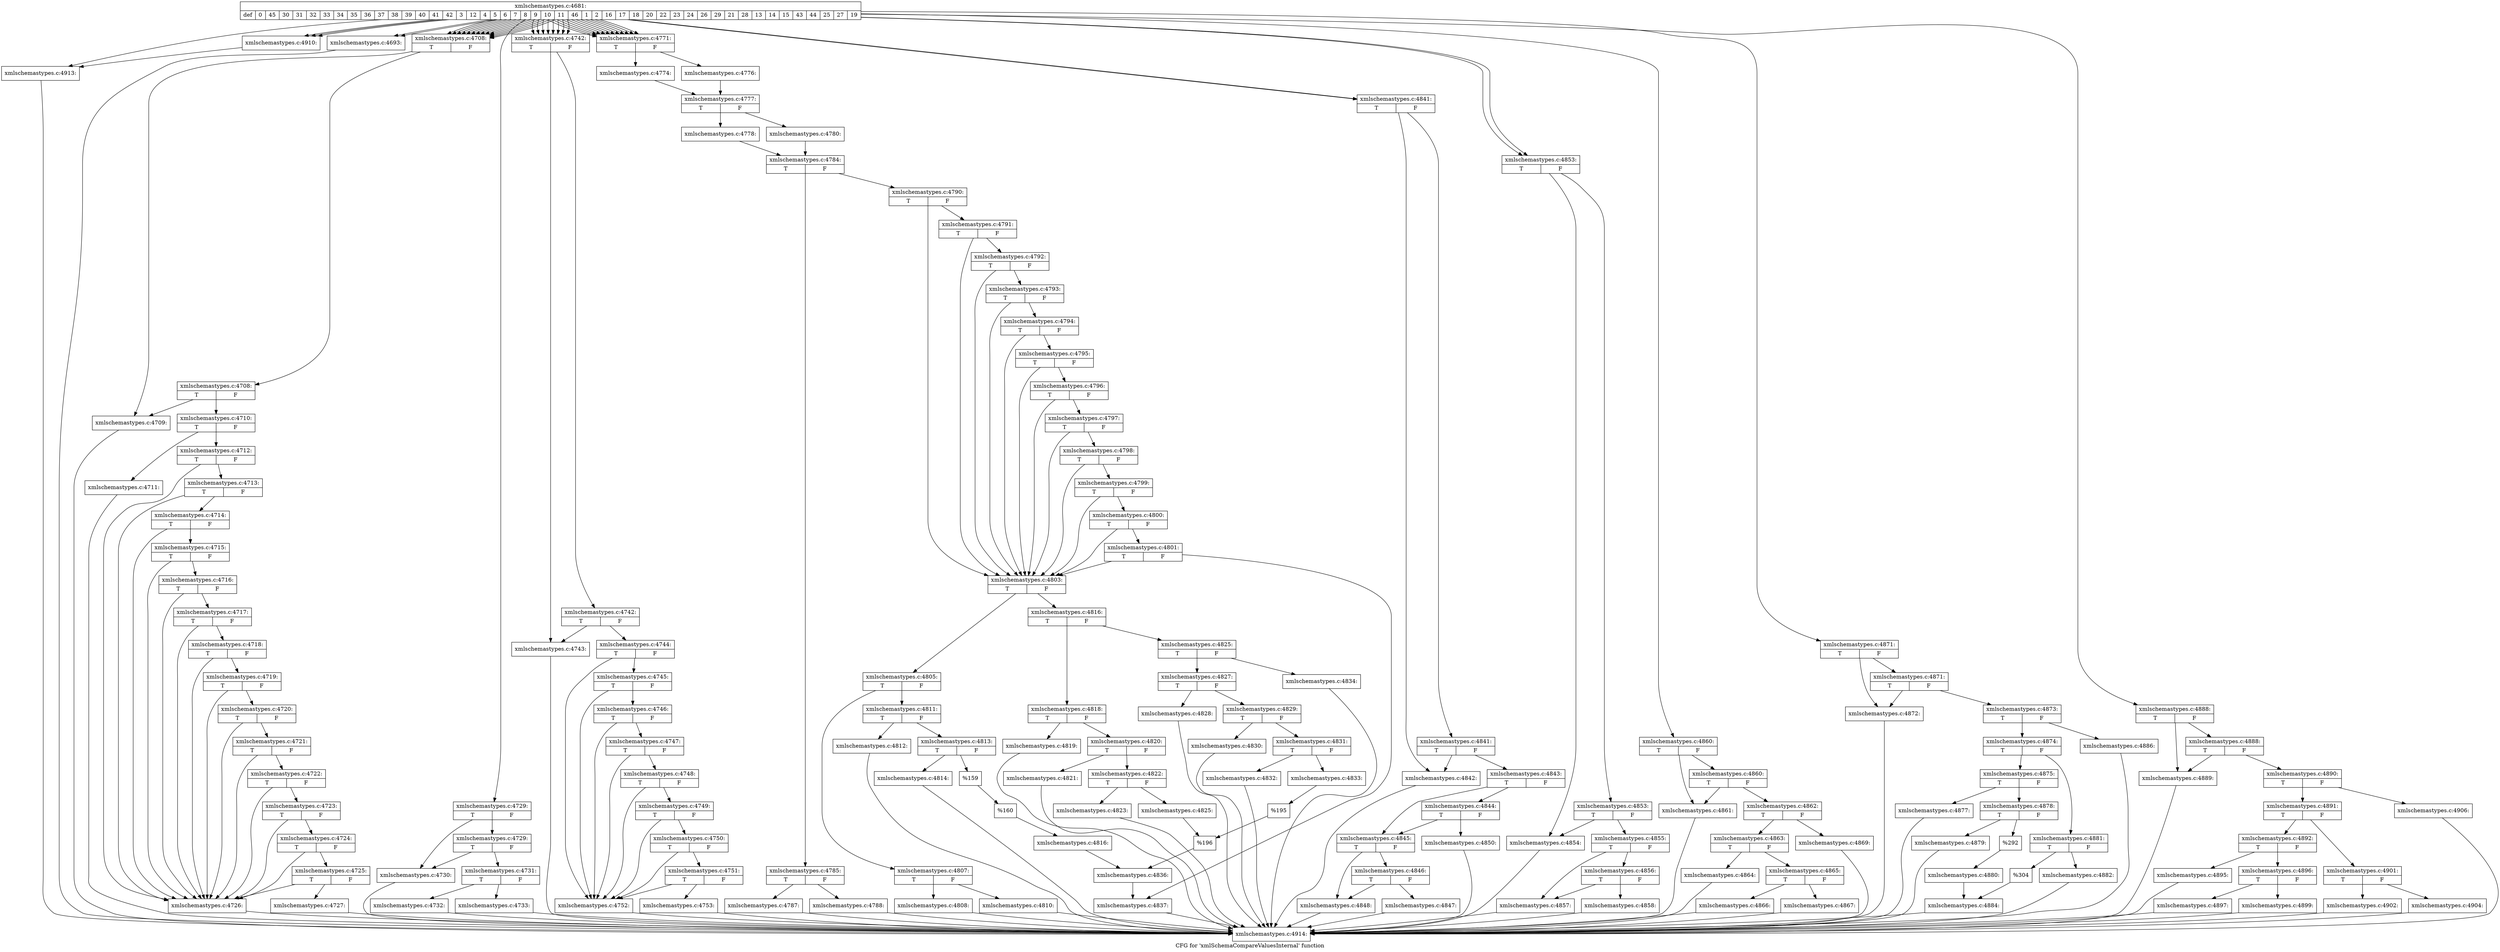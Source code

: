 digraph "CFG for 'xmlSchemaCompareValuesInternal' function" {
	label="CFG for 'xmlSchemaCompareValuesInternal' function";

	Node0x5933190 [shape=record,label="{xmlschemastypes.c:4681:|{<s0>def|<s1>0|<s2>45|<s3>30|<s4>31|<s5>32|<s6>33|<s7>34|<s8>35|<s9>36|<s10>37|<s11>38|<s12>39|<s13>40|<s14>41|<s15>42|<s16>3|<s17>12|<s18>4|<s19>5|<s20>6|<s21>7|<s22>8|<s23>9|<s24>10|<s25>11|<s26>46|<s27>1|<s28>2|<s29>16|<s30>17|<s31>18|<s32>20|<s33>22|<s34>23|<s35>24|<s36>26|<s37>29|<s38>21|<s39>28|<s40>13|<s41>14|<s42>15|<s43>43|<s44>44|<s45>25|<s46>27|<s47>19}}"];
	Node0x5933190 -> Node0x59354d0;
	Node0x5933190 -> Node0x59358f0;
	Node0x5933190 -> Node0x59358f0;
	Node0x5933190 -> Node0x5935ae0;
	Node0x5933190 -> Node0x5935ae0;
	Node0x5933190 -> Node0x5935ae0;
	Node0x5933190 -> Node0x5935ae0;
	Node0x5933190 -> Node0x5935ae0;
	Node0x5933190 -> Node0x5935ae0;
	Node0x5933190 -> Node0x5935ae0;
	Node0x5933190 -> Node0x5935ae0;
	Node0x5933190 -> Node0x5935ae0;
	Node0x5933190 -> Node0x5935ae0;
	Node0x5933190 -> Node0x5935ae0;
	Node0x5933190 -> Node0x5935ae0;
	Node0x5933190 -> Node0x5935ae0;
	Node0x5933190 -> Node0x5935ae0;
	Node0x5933190 -> Node0x5939d50;
	Node0x5933190 -> Node0x593b110;
	Node0x5933190 -> Node0x593b110;
	Node0x5933190 -> Node0x593b110;
	Node0x5933190 -> Node0x593b110;
	Node0x5933190 -> Node0x593b110;
	Node0x5933190 -> Node0x593b110;
	Node0x5933190 -> Node0x593b110;
	Node0x5933190 -> Node0x593b110;
	Node0x5933190 -> Node0x593ac70;
	Node0x5933190 -> Node0x593ac70;
	Node0x5933190 -> Node0x593ac70;
	Node0x5933190 -> Node0x593ac70;
	Node0x5933190 -> Node0x593ac70;
	Node0x5933190 -> Node0x593ac70;
	Node0x5933190 -> Node0x593ac70;
	Node0x5933190 -> Node0x593ac70;
	Node0x5933190 -> Node0x593ac70;
	Node0x5933190 -> Node0x593ac70;
	Node0x5933190 -> Node0x593ac70;
	Node0x5933190 -> Node0x593ac70;
	Node0x5933190 -> Node0x5947a40;
	Node0x5933190 -> Node0x5947a40;
	Node0x5933190 -> Node0x594a6a0;
	Node0x5933190 -> Node0x594a6a0;
	Node0x5933190 -> Node0x594b8b0;
	Node0x5933190 -> Node0x594da20;
	Node0x5933190 -> Node0x59514c0;
	Node0x5933190 -> Node0x59520d0;
	Node0x5933190 -> Node0x59520d0;
	Node0x5933190 -> Node0x59520d0;
	Node0x59358f0 [shape=record,label="{xmlschemastypes.c:4693:}"];
	Node0x59358f0 -> Node0x5934130;
	Node0x5935ae0 [shape=record,label="{xmlschemastypes.c:4708:|{<s0>T|<s1>F}}"];
	Node0x5935ae0 -> Node0x5935700;
	Node0x5935ae0 -> Node0x59357a0;
	Node0x59357a0 [shape=record,label="{xmlschemastypes.c:4708:|{<s0>T|<s1>F}}"];
	Node0x59357a0 -> Node0x5935700;
	Node0x59357a0 -> Node0x5935750;
	Node0x5935700 [shape=record,label="{xmlschemastypes.c:4709:}"];
	Node0x5935700 -> Node0x5934130;
	Node0x5935750 [shape=record,label="{xmlschemastypes.c:4710:|{<s0>T|<s1>F}}"];
	Node0x5935750 -> Node0x59367b0;
	Node0x5935750 -> Node0x5936800;
	Node0x59367b0 [shape=record,label="{xmlschemastypes.c:4711:}"];
	Node0x59367b0 -> Node0x5934130;
	Node0x5936800 [shape=record,label="{xmlschemastypes.c:4712:|{<s0>T|<s1>F}}"];
	Node0x5936800 -> Node0x5937360;
	Node0x5936800 -> Node0x5937bd0;
	Node0x5937bd0 [shape=record,label="{xmlschemastypes.c:4713:|{<s0>T|<s1>F}}"];
	Node0x5937bd0 -> Node0x5937360;
	Node0x5937bd0 -> Node0x5937b80;
	Node0x5937b80 [shape=record,label="{xmlschemastypes.c:4714:|{<s0>T|<s1>F}}"];
	Node0x5937b80 -> Node0x5937360;
	Node0x5937b80 -> Node0x5937b30;
	Node0x5937b30 [shape=record,label="{xmlschemastypes.c:4715:|{<s0>T|<s1>F}}"];
	Node0x5937b30 -> Node0x5937360;
	Node0x5937b30 -> Node0x5937ae0;
	Node0x5937ae0 [shape=record,label="{xmlschemastypes.c:4716:|{<s0>T|<s1>F}}"];
	Node0x5937ae0 -> Node0x5937360;
	Node0x5937ae0 -> Node0x5937a90;
	Node0x5937a90 [shape=record,label="{xmlschemastypes.c:4717:|{<s0>T|<s1>F}}"];
	Node0x5937a90 -> Node0x5937360;
	Node0x5937a90 -> Node0x5937a40;
	Node0x5937a40 [shape=record,label="{xmlschemastypes.c:4718:|{<s0>T|<s1>F}}"];
	Node0x5937a40 -> Node0x5937360;
	Node0x5937a40 -> Node0x59379f0;
	Node0x59379f0 [shape=record,label="{xmlschemastypes.c:4719:|{<s0>T|<s1>F}}"];
	Node0x59379f0 -> Node0x5937360;
	Node0x59379f0 -> Node0x59379a0;
	Node0x59379a0 [shape=record,label="{xmlschemastypes.c:4720:|{<s0>T|<s1>F}}"];
	Node0x59379a0 -> Node0x5937360;
	Node0x59379a0 -> Node0x5937950;
	Node0x5937950 [shape=record,label="{xmlschemastypes.c:4721:|{<s0>T|<s1>F}}"];
	Node0x5937950 -> Node0x5937360;
	Node0x5937950 -> Node0x5937900;
	Node0x5937900 [shape=record,label="{xmlschemastypes.c:4722:|{<s0>T|<s1>F}}"];
	Node0x5937900 -> Node0x5937360;
	Node0x5937900 -> Node0x59378b0;
	Node0x59378b0 [shape=record,label="{xmlschemastypes.c:4723:|{<s0>T|<s1>F}}"];
	Node0x59378b0 -> Node0x5937360;
	Node0x59378b0 -> Node0x5937860;
	Node0x5937860 [shape=record,label="{xmlschemastypes.c:4724:|{<s0>T|<s1>F}}"];
	Node0x5937860 -> Node0x5937360;
	Node0x5937860 -> Node0x5937810;
	Node0x5937810 [shape=record,label="{xmlschemastypes.c:4725:|{<s0>T|<s1>F}}"];
	Node0x5937810 -> Node0x5937360;
	Node0x5937810 -> Node0x59377c0;
	Node0x5937360 [shape=record,label="{xmlschemastypes.c:4726:}"];
	Node0x5937360 -> Node0x5934130;
	Node0x59377c0 [shape=record,label="{xmlschemastypes.c:4727:}"];
	Node0x59377c0 -> Node0x5934130;
	Node0x5939d50 [shape=record,label="{xmlschemastypes.c:4729:|{<s0>T|<s1>F}}"];
	Node0x5939d50 -> Node0x5939e00;
	Node0x5939d50 -> Node0x5939ea0;
	Node0x5939ea0 [shape=record,label="{xmlschemastypes.c:4729:|{<s0>T|<s1>F}}"];
	Node0x5939ea0 -> Node0x5939e00;
	Node0x5939ea0 -> Node0x5939e50;
	Node0x5939e00 [shape=record,label="{xmlschemastypes.c:4730:}"];
	Node0x5939e00 -> Node0x5934130;
	Node0x5939e50 [shape=record,label="{xmlschemastypes.c:4731:|{<s0>T|<s1>F}}"];
	Node0x5939e50 -> Node0x593a580;
	Node0x5939e50 -> Node0x593a5d0;
	Node0x593a580 [shape=record,label="{xmlschemastypes.c:4732:}"];
	Node0x593a580 -> Node0x5934130;
	Node0x593a5d0 [shape=record,label="{xmlschemastypes.c:4733:}"];
	Node0x593a5d0 -> Node0x5934130;
	Node0x593b110 [shape=record,label="{xmlschemastypes.c:4742:|{<s0>T|<s1>F}}"];
	Node0x593b110 -> Node0x593b160;
	Node0x593b110 -> Node0x593b200;
	Node0x593b200 [shape=record,label="{xmlschemastypes.c:4742:|{<s0>T|<s1>F}}"];
	Node0x593b200 -> Node0x593b160;
	Node0x593b200 -> Node0x593b1b0;
	Node0x593b160 [shape=record,label="{xmlschemastypes.c:4743:}"];
	Node0x593b160 -> Node0x5934130;
	Node0x593b1b0 [shape=record,label="{xmlschemastypes.c:4744:|{<s0>T|<s1>F}}"];
	Node0x593b1b0 -> Node0x593b6d0;
	Node0x593b1b0 -> Node0x593ba70;
	Node0x593ba70 [shape=record,label="{xmlschemastypes.c:4745:|{<s0>T|<s1>F}}"];
	Node0x593ba70 -> Node0x593b6d0;
	Node0x593ba70 -> Node0x593b9f0;
	Node0x593b9f0 [shape=record,label="{xmlschemastypes.c:4746:|{<s0>T|<s1>F}}"];
	Node0x593b9f0 -> Node0x593b6d0;
	Node0x593b9f0 -> Node0x593b970;
	Node0x593b970 [shape=record,label="{xmlschemastypes.c:4747:|{<s0>T|<s1>F}}"];
	Node0x593b970 -> Node0x593b6d0;
	Node0x593b970 -> Node0x593b8f0;
	Node0x593b8f0 [shape=record,label="{xmlschemastypes.c:4748:|{<s0>T|<s1>F}}"];
	Node0x593b8f0 -> Node0x593b6d0;
	Node0x593b8f0 -> Node0x593b870;
	Node0x593b870 [shape=record,label="{xmlschemastypes.c:4749:|{<s0>T|<s1>F}}"];
	Node0x593b870 -> Node0x593b6d0;
	Node0x593b870 -> Node0x593b7f0;
	Node0x593b7f0 [shape=record,label="{xmlschemastypes.c:4750:|{<s0>T|<s1>F}}"];
	Node0x593b7f0 -> Node0x593b6d0;
	Node0x593b7f0 -> Node0x593b770;
	Node0x593b770 [shape=record,label="{xmlschemastypes.c:4751:|{<s0>T|<s1>F}}"];
	Node0x593b770 -> Node0x593b6d0;
	Node0x593b770 -> Node0x593b720;
	Node0x593b6d0 [shape=record,label="{xmlschemastypes.c:4752:}"];
	Node0x593b6d0 -> Node0x5934130;
	Node0x593b720 [shape=record,label="{xmlschemastypes.c:4753:}"];
	Node0x593b720 -> Node0x5934130;
	Node0x593ac70 [shape=record,label="{xmlschemastypes.c:4771:|{<s0>T|<s1>F}}"];
	Node0x593ac70 -> Node0x5935c50;
	Node0x593ac70 -> Node0x5935cf0;
	Node0x5935c50 [shape=record,label="{xmlschemastypes.c:4774:}"];
	Node0x5935c50 -> Node0x5935ca0;
	Node0x5935cf0 [shape=record,label="{xmlschemastypes.c:4776:}"];
	Node0x5935cf0 -> Node0x5935ca0;
	Node0x5935ca0 [shape=record,label="{xmlschemastypes.c:4777:|{<s0>T|<s1>F}}"];
	Node0x5935ca0 -> Node0x593e900;
	Node0x5935ca0 -> Node0x593e9a0;
	Node0x593e900 [shape=record,label="{xmlschemastypes.c:4778:}"];
	Node0x593e900 -> Node0x593e950;
	Node0x593e9a0 [shape=record,label="{xmlschemastypes.c:4780:}"];
	Node0x593e9a0 -> Node0x593e950;
	Node0x593e950 [shape=record,label="{xmlschemastypes.c:4784:|{<s0>T|<s1>F}}"];
	Node0x593e950 -> Node0x593f1c0;
	Node0x593e950 -> Node0x593f210;
	Node0x593f1c0 [shape=record,label="{xmlschemastypes.c:4785:|{<s0>T|<s1>F}}"];
	Node0x593f1c0 -> Node0x593f850;
	Node0x593f1c0 -> Node0x593f8a0;
	Node0x593f850 [shape=record,label="{xmlschemastypes.c:4787:}"];
	Node0x593f850 -> Node0x5934130;
	Node0x593f8a0 [shape=record,label="{xmlschemastypes.c:4788:}"];
	Node0x593f8a0 -> Node0x5934130;
	Node0x593f210 [shape=record,label="{xmlschemastypes.c:4790:|{<s0>T|<s1>F}}"];
	Node0x593f210 -> Node0x593ff90;
	Node0x593f210 -> Node0x5940530;
	Node0x5940530 [shape=record,label="{xmlschemastypes.c:4791:|{<s0>T|<s1>F}}"];
	Node0x5940530 -> Node0x593ff90;
	Node0x5940530 -> Node0x59404b0;
	Node0x59404b0 [shape=record,label="{xmlschemastypes.c:4792:|{<s0>T|<s1>F}}"];
	Node0x59404b0 -> Node0x593ff90;
	Node0x59404b0 -> Node0x5940430;
	Node0x5940430 [shape=record,label="{xmlschemastypes.c:4793:|{<s0>T|<s1>F}}"];
	Node0x5940430 -> Node0x593ff90;
	Node0x5940430 -> Node0x59403b0;
	Node0x59403b0 [shape=record,label="{xmlschemastypes.c:4794:|{<s0>T|<s1>F}}"];
	Node0x59403b0 -> Node0x593ff90;
	Node0x59403b0 -> Node0x5940330;
	Node0x5940330 [shape=record,label="{xmlschemastypes.c:4795:|{<s0>T|<s1>F}}"];
	Node0x5940330 -> Node0x593ff90;
	Node0x5940330 -> Node0x59402b0;
	Node0x59402b0 [shape=record,label="{xmlschemastypes.c:4796:|{<s0>T|<s1>F}}"];
	Node0x59402b0 -> Node0x593ff90;
	Node0x59402b0 -> Node0x5940230;
	Node0x5940230 [shape=record,label="{xmlschemastypes.c:4797:|{<s0>T|<s1>F}}"];
	Node0x5940230 -> Node0x593ff90;
	Node0x5940230 -> Node0x59401b0;
	Node0x59401b0 [shape=record,label="{xmlschemastypes.c:4798:|{<s0>T|<s1>F}}"];
	Node0x59401b0 -> Node0x593ff90;
	Node0x59401b0 -> Node0x5940130;
	Node0x5940130 [shape=record,label="{xmlschemastypes.c:4799:|{<s0>T|<s1>F}}"];
	Node0x5940130 -> Node0x593ff90;
	Node0x5940130 -> Node0x59400b0;
	Node0x59400b0 [shape=record,label="{xmlschemastypes.c:4800:|{<s0>T|<s1>F}}"];
	Node0x59400b0 -> Node0x593ff90;
	Node0x59400b0 -> Node0x5940030;
	Node0x5940030 [shape=record,label="{xmlschemastypes.c:4801:|{<s0>T|<s1>F}}"];
	Node0x5940030 -> Node0x593ff90;
	Node0x5940030 -> Node0x593ffe0;
	Node0x593ff90 [shape=record,label="{xmlschemastypes.c:4803:|{<s0>T|<s1>F}}"];
	Node0x593ff90 -> Node0x5941f20;
	Node0x593ff90 -> Node0x5941fc0;
	Node0x5941f20 [shape=record,label="{xmlschemastypes.c:4805:|{<s0>T|<s1>F}}"];
	Node0x5941f20 -> Node0x5942320;
	Node0x5941f20 -> Node0x59423c0;
	Node0x5942320 [shape=record,label="{xmlschemastypes.c:4807:|{<s0>T|<s1>F}}"];
	Node0x5942320 -> Node0x5942720;
	Node0x5942320 -> Node0x59427c0;
	Node0x5942720 [shape=record,label="{xmlschemastypes.c:4808:}"];
	Node0x5942720 -> Node0x5934130;
	Node0x59427c0 [shape=record,label="{xmlschemastypes.c:4810:}"];
	Node0x59427c0 -> Node0x5934130;
	Node0x59423c0 [shape=record,label="{xmlschemastypes.c:4811:|{<s0>T|<s1>F}}"];
	Node0x59423c0 -> Node0x5942770;
	Node0x59423c0 -> Node0x59436d0;
	Node0x5942770 [shape=record,label="{xmlschemastypes.c:4812:}"];
	Node0x5942770 -> Node0x5934130;
	Node0x59436d0 [shape=record,label="{xmlschemastypes.c:4813:|{<s0>T|<s1>F}}"];
	Node0x59436d0 -> Node0x5943d30;
	Node0x59436d0 -> Node0x59440d0;
	Node0x5943d30 [shape=record,label="{xmlschemastypes.c:4814:}"];
	Node0x5943d30 -> Node0x5934130;
	Node0x59440d0 [shape=record,label="{%159}"];
	Node0x59440d0 -> Node0x59430e0;
	Node0x59430e0 [shape=record,label="{%160}"];
	Node0x59430e0 -> Node0x5942370;
	Node0x5942370 [shape=record,label="{xmlschemastypes.c:4816:}"];
	Node0x5942370 -> Node0x5941f70;
	Node0x5941fc0 [shape=record,label="{xmlschemastypes.c:4816:|{<s0>T|<s1>F}}"];
	Node0x5941fc0 -> Node0x59444d0;
	Node0x5941fc0 -> Node0x5944a50;
	Node0x59444d0 [shape=record,label="{xmlschemastypes.c:4818:|{<s0>T|<s1>F}}"];
	Node0x59444d0 -> Node0x5944c70;
	Node0x59444d0 -> Node0x5944cc0;
	Node0x5944c70 [shape=record,label="{xmlschemastypes.c:4819:}"];
	Node0x5944c70 -> Node0x5934130;
	Node0x5944cc0 [shape=record,label="{xmlschemastypes.c:4820:|{<s0>T|<s1>F}}"];
	Node0x5944cc0 -> Node0x5945230;
	Node0x5944cc0 -> Node0x5945280;
	Node0x5945230 [shape=record,label="{xmlschemastypes.c:4821:}"];
	Node0x5945230 -> Node0x5934130;
	Node0x5945280 [shape=record,label="{xmlschemastypes.c:4822:|{<s0>T|<s1>F}}"];
	Node0x5945280 -> Node0x5945920;
	Node0x5945280 -> Node0x5945ce0;
	Node0x5945920 [shape=record,label="{xmlschemastypes.c:4823:}"];
	Node0x5945920 -> Node0x5934130;
	Node0x5945ce0 [shape=record,label="{xmlschemastypes.c:4825:}"];
	Node0x5945ce0 -> Node0x5944a00;
	Node0x5944a50 [shape=record,label="{xmlschemastypes.c:4825:|{<s0>T|<s1>F}}"];
	Node0x5944a50 -> Node0x59460e0;
	Node0x5944a50 -> Node0x59464f0;
	Node0x59460e0 [shape=record,label="{xmlschemastypes.c:4827:|{<s0>T|<s1>F}}"];
	Node0x59460e0 -> Node0x5946710;
	Node0x59460e0 -> Node0x5946760;
	Node0x5946710 [shape=record,label="{xmlschemastypes.c:4828:}"];
	Node0x5946710 -> Node0x5934130;
	Node0x5946760 [shape=record,label="{xmlschemastypes.c:4829:|{<s0>T|<s1>F}}"];
	Node0x5946760 -> Node0x5946ca0;
	Node0x5946760 -> Node0x5946cf0;
	Node0x5946ca0 [shape=record,label="{xmlschemastypes.c:4830:}"];
	Node0x5946ca0 -> Node0x5934130;
	Node0x5946cf0 [shape=record,label="{xmlschemastypes.c:4831:|{<s0>T|<s1>F}}"];
	Node0x5946cf0 -> Node0x5947350;
	Node0x5946cf0 -> Node0x59473a0;
	Node0x5947350 [shape=record,label="{xmlschemastypes.c:4832:}"];
	Node0x5947350 -> Node0x5934130;
	Node0x59473a0 [shape=record,label="{xmlschemastypes.c:4833:}"];
	Node0x59473a0 -> Node0x59464a0;
	Node0x59464f0 [shape=record,label="{xmlschemastypes.c:4834:}"];
	Node0x59464f0 -> Node0x5934130;
	Node0x59464a0 [shape=record,label="{%195}"];
	Node0x59464a0 -> Node0x5944a00;
	Node0x5944a00 [shape=record,label="{%196}"];
	Node0x5944a00 -> Node0x5941f70;
	Node0x5941f70 [shape=record,label="{xmlschemastypes.c:4836:}"];
	Node0x5941f70 -> Node0x593ffe0;
	Node0x593ffe0 [shape=record,label="{xmlschemastypes.c:4837:}"];
	Node0x593ffe0 -> Node0x5934130;
	Node0x5947a40 [shape=record,label="{xmlschemastypes.c:4841:|{<s0>T|<s1>F}}"];
	Node0x5947a40 -> Node0x5948270;
	Node0x5947a40 -> Node0x5948310;
	Node0x5948310 [shape=record,label="{xmlschemastypes.c:4841:|{<s0>T|<s1>F}}"];
	Node0x5948310 -> Node0x5948270;
	Node0x5948310 -> Node0x59482c0;
	Node0x5948270 [shape=record,label="{xmlschemastypes.c:4842:}"];
	Node0x5948270 -> Node0x5934130;
	Node0x59482c0 [shape=record,label="{xmlschemastypes.c:4843:|{<s0>T|<s1>F}}"];
	Node0x59482c0 -> Node0x59489f0;
	Node0x59482c0 -> Node0x5948a90;
	Node0x5948a90 [shape=record,label="{xmlschemastypes.c:4844:|{<s0>T|<s1>F}}"];
	Node0x5948a90 -> Node0x59489f0;
	Node0x5948a90 -> Node0x5948a40;
	Node0x59489f0 [shape=record,label="{xmlschemastypes.c:4845:|{<s0>T|<s1>F}}"];
	Node0x59489f0 -> Node0x59490a0;
	Node0x59489f0 -> Node0x5949050;
	Node0x59490a0 [shape=record,label="{xmlschemastypes.c:4846:|{<s0>T|<s1>F}}"];
	Node0x59490a0 -> Node0x5949000;
	Node0x59490a0 -> Node0x5949050;
	Node0x5949000 [shape=record,label="{xmlschemastypes.c:4847:}"];
	Node0x5949000 -> Node0x5934130;
	Node0x5949050 [shape=record,label="{xmlschemastypes.c:4848:}"];
	Node0x5949050 -> Node0x5934130;
	Node0x5948a40 [shape=record,label="{xmlschemastypes.c:4850:}"];
	Node0x5948a40 -> Node0x5934130;
	Node0x594a6a0 [shape=record,label="{xmlschemastypes.c:4853:|{<s0>T|<s1>F}}"];
	Node0x594a6a0 -> Node0x594a750;
	Node0x594a6a0 -> Node0x594a7f0;
	Node0x594a7f0 [shape=record,label="{xmlschemastypes.c:4853:|{<s0>T|<s1>F}}"];
	Node0x594a7f0 -> Node0x594a750;
	Node0x594a7f0 -> Node0x594a7a0;
	Node0x594a750 [shape=record,label="{xmlschemastypes.c:4854:}"];
	Node0x594a750 -> Node0x5934130;
	Node0x594a7a0 [shape=record,label="{xmlschemastypes.c:4855:|{<s0>T|<s1>F}}"];
	Node0x594a7a0 -> Node0x594aed0;
	Node0x594a7a0 -> Node0x594af70;
	Node0x594af70 [shape=record,label="{xmlschemastypes.c:4856:|{<s0>T|<s1>F}}"];
	Node0x594af70 -> Node0x594aed0;
	Node0x594af70 -> Node0x594af20;
	Node0x594aed0 [shape=record,label="{xmlschemastypes.c:4857:}"];
	Node0x594aed0 -> Node0x5934130;
	Node0x594af20 [shape=record,label="{xmlschemastypes.c:4858:}"];
	Node0x594af20 -> Node0x5934130;
	Node0x594b8b0 [shape=record,label="{xmlschemastypes.c:4860:|{<s0>T|<s1>F}}"];
	Node0x594b8b0 -> Node0x594bbe0;
	Node0x594b8b0 -> Node0x594bf70;
	Node0x594bf70 [shape=record,label="{xmlschemastypes.c:4860:|{<s0>T|<s1>F}}"];
	Node0x594bf70 -> Node0x594bbe0;
	Node0x594bf70 -> Node0x594bf20;
	Node0x594bbe0 [shape=record,label="{xmlschemastypes.c:4861:}"];
	Node0x594bbe0 -> Node0x5934130;
	Node0x594bf20 [shape=record,label="{xmlschemastypes.c:4862:|{<s0>T|<s1>F}}"];
	Node0x594bf20 -> Node0x594c4a0;
	Node0x594bf20 -> Node0x594c4f0;
	Node0x594c4a0 [shape=record,label="{xmlschemastypes.c:4863:|{<s0>T|<s1>F}}"];
	Node0x594c4a0 -> Node0x594c830;
	Node0x594c4a0 -> Node0x594c880;
	Node0x594c830 [shape=record,label="{xmlschemastypes.c:4864:}"];
	Node0x594c830 -> Node0x5934130;
	Node0x594c880 [shape=record,label="{xmlschemastypes.c:4865:|{<s0>T|<s1>F}}"];
	Node0x594c880 -> Node0x594d050;
	Node0x594c880 -> Node0x594d0a0;
	Node0x594d050 [shape=record,label="{xmlschemastypes.c:4866:}"];
	Node0x594d050 -> Node0x5934130;
	Node0x594d0a0 [shape=record,label="{xmlschemastypes.c:4867:}"];
	Node0x594d0a0 -> Node0x5934130;
	Node0x594c4f0 [shape=record,label="{xmlschemastypes.c:4869:}"];
	Node0x594c4f0 -> Node0x5934130;
	Node0x594da20 [shape=record,label="{xmlschemastypes.c:4871:|{<s0>T|<s1>F}}"];
	Node0x594da20 -> Node0x594dad0;
	Node0x594da20 -> Node0x594db70;
	Node0x594db70 [shape=record,label="{xmlschemastypes.c:4871:|{<s0>T|<s1>F}}"];
	Node0x594db70 -> Node0x594dad0;
	Node0x594db70 -> Node0x594db20;
	Node0x594dad0 [shape=record,label="{xmlschemastypes.c:4872:}"];
	Node0x594dad0 -> Node0x5934130;
	Node0x594db20 [shape=record,label="{xmlschemastypes.c:4873:|{<s0>T|<s1>F}}"];
	Node0x594db20 -> Node0x594e250;
	Node0x594db20 -> Node0x594e2a0;
	Node0x594e250 [shape=record,label="{xmlschemastypes.c:4874:|{<s0>T|<s1>F}}"];
	Node0x594e250 -> Node0x594e5e0;
	Node0x594e250 -> Node0x594e680;
	Node0x594e5e0 [shape=record,label="{xmlschemastypes.c:4875:|{<s0>T|<s1>F}}"];
	Node0x594e5e0 -> Node0x594f610;
	Node0x594e5e0 -> Node0x594fe10;
	Node0x594f610 [shape=record,label="{xmlschemastypes.c:4877:}"];
	Node0x594f610 -> Node0x5934130;
	Node0x594fe10 [shape=record,label="{xmlschemastypes.c:4878:|{<s0>T|<s1>F}}"];
	Node0x594fe10 -> Node0x59500b0;
	Node0x594fe10 -> Node0x5950100;
	Node0x59500b0 [shape=record,label="{xmlschemastypes.c:4879:}"];
	Node0x59500b0 -> Node0x5934130;
	Node0x5950100 [shape=record,label="{%292}"];
	Node0x5950100 -> Node0x594f940;
	Node0x594f940 [shape=record,label="{xmlschemastypes.c:4880:}"];
	Node0x594f940 -> Node0x594e630;
	Node0x594e680 [shape=record,label="{xmlschemastypes.c:4881:|{<s0>T|<s1>F}}"];
	Node0x594e680 -> Node0x59506a0;
	Node0x594e680 -> Node0x59506f0;
	Node0x59506a0 [shape=record,label="{xmlschemastypes.c:4882:}"];
	Node0x59506a0 -> Node0x5934130;
	Node0x59506f0 [shape=record,label="{%304}"];
	Node0x59506f0 -> Node0x594e630;
	Node0x594e630 [shape=record,label="{xmlschemastypes.c:4884:}"];
	Node0x594e630 -> Node0x5934130;
	Node0x594e2a0 [shape=record,label="{xmlschemastypes.c:4886:}"];
	Node0x594e2a0 -> Node0x5934130;
	Node0x59514c0 [shape=record,label="{xmlschemastypes.c:4888:|{<s0>T|<s1>F}}"];
	Node0x59514c0 -> Node0x5951570;
	Node0x59514c0 -> Node0x5951610;
	Node0x5951610 [shape=record,label="{xmlschemastypes.c:4888:|{<s0>T|<s1>F}}"];
	Node0x5951610 -> Node0x5951570;
	Node0x5951610 -> Node0x59515c0;
	Node0x5951570 [shape=record,label="{xmlschemastypes.c:4889:}"];
	Node0x5951570 -> Node0x5934130;
	Node0x59515c0 [shape=record,label="{xmlschemastypes.c:4890:|{<s0>T|<s1>F}}"];
	Node0x59515c0 -> Node0x5951cf0;
	Node0x59515c0 -> Node0x5951d40;
	Node0x5951cf0 [shape=record,label="{xmlschemastypes.c:4891:|{<s0>T|<s1>F}}"];
	Node0x5951cf0 -> Node0x5952080;
	Node0x5951cf0 -> Node0x5952120;
	Node0x5952080 [shape=record,label="{xmlschemastypes.c:4892:|{<s0>T|<s1>F}}"];
	Node0x5952080 -> Node0x5953380;
	Node0x5952080 -> Node0x5953420;
	Node0x5953380 [shape=record,label="{xmlschemastypes.c:4895:}"];
	Node0x5953380 -> Node0x5934130;
	Node0x5953420 [shape=record,label="{xmlschemastypes.c:4896:|{<s0>T|<s1>F}}"];
	Node0x5953420 -> Node0x5953840;
	Node0x5953420 -> Node0x59538e0;
	Node0x5953840 [shape=record,label="{xmlschemastypes.c:4897:}"];
	Node0x5953840 -> Node0x5934130;
	Node0x59538e0 [shape=record,label="{xmlschemastypes.c:4899:}"];
	Node0x59538e0 -> Node0x5934130;
	Node0x5952120 [shape=record,label="{xmlschemastypes.c:4901:|{<s0>T|<s1>F}}"];
	Node0x5952120 -> Node0x59533d0;
	Node0x5952120 -> Node0x5953f60;
	Node0x59533d0 [shape=record,label="{xmlschemastypes.c:4902:}"];
	Node0x59533d0 -> Node0x5934130;
	Node0x5953f60 [shape=record,label="{xmlschemastypes.c:4904:}"];
	Node0x5953f60 -> Node0x5934130;
	Node0x5951d40 [shape=record,label="{xmlschemastypes.c:4906:}"];
	Node0x5951d40 -> Node0x5934130;
	Node0x59520d0 [shape=record,label="{xmlschemastypes.c:4910:}"];
	Node0x59520d0 -> Node0x59354d0;
	Node0x59354d0 [shape=record,label="{xmlschemastypes.c:4913:}"];
	Node0x59354d0 -> Node0x5934130;
	Node0x5934130 [shape=record,label="{xmlschemastypes.c:4914:}"];
}
